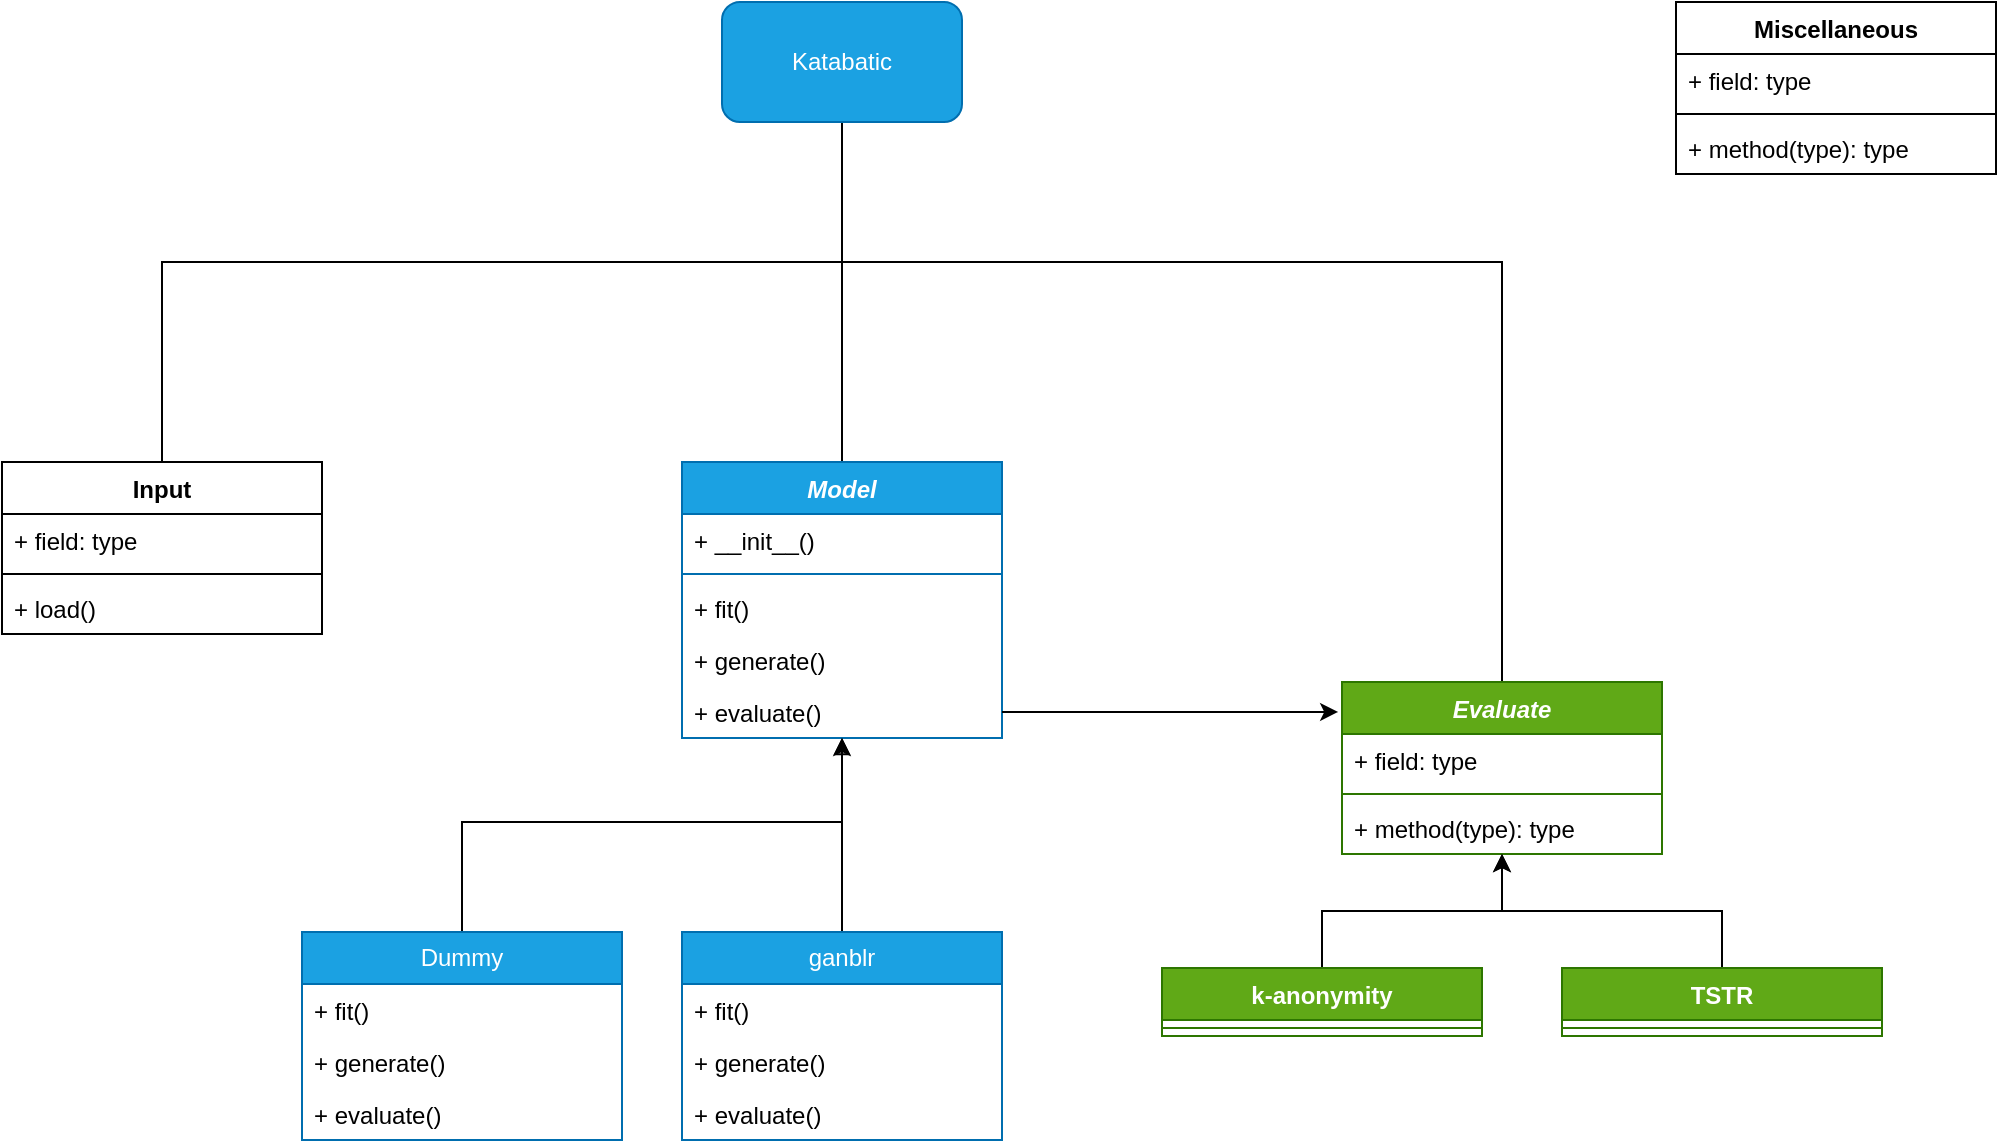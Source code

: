 <mxfile version="22.1.16" type="device">
  <diagram name="Page-1" id="i7JvG8cdJ4gOSr7KXsND">
    <mxGraphModel dx="1916" dy="782" grid="1" gridSize="10" guides="1" tooltips="1" connect="1" arrows="1" fold="1" page="1" pageScale="1" pageWidth="827" pageHeight="1169" math="0" shadow="0">
      <root>
        <mxCell id="0" />
        <mxCell id="1" parent="0" />
        <mxCell id="h7CgvVcbh0DsF7qusyyb-1" style="edgeStyle=orthogonalEdgeStyle;rounded=0;orthogonalLoop=1;jettySize=auto;html=1;entryX=0.5;entryY=0;entryDx=0;entryDy=0;endArrow=none;endFill=0;" parent="1" source="XJmU0kUThvejPJpiqxQQ-1" target="XJmU0kUThvejPJpiqxQQ-2" edge="1">
          <mxGeometry relative="1" as="geometry" />
        </mxCell>
        <mxCell id="h7CgvVcbh0DsF7qusyyb-2" style="edgeStyle=orthogonalEdgeStyle;rounded=0;orthogonalLoop=1;jettySize=auto;html=1;endArrow=none;endFill=0;" parent="1" source="XJmU0kUThvejPJpiqxQQ-1" target="XJmU0kUThvejPJpiqxQQ-10" edge="1">
          <mxGeometry relative="1" as="geometry">
            <Array as="points">
              <mxPoint x="410" y="250" />
              <mxPoint x="70" y="250" />
            </Array>
          </mxGeometry>
        </mxCell>
        <mxCell id="h7CgvVcbh0DsF7qusyyb-3" style="edgeStyle=orthogonalEdgeStyle;rounded=0;orthogonalLoop=1;jettySize=auto;html=1;entryX=0.5;entryY=0;entryDx=0;entryDy=0;endArrow=none;endFill=0;" parent="1" source="XJmU0kUThvejPJpiqxQQ-1" target="XJmU0kUThvejPJpiqxQQ-6" edge="1">
          <mxGeometry relative="1" as="geometry">
            <Array as="points">
              <mxPoint x="410" y="250" />
              <mxPoint x="740" y="250" />
            </Array>
          </mxGeometry>
        </mxCell>
        <mxCell id="XJmU0kUThvejPJpiqxQQ-1" value="Katabatic" style="rounded=1;whiteSpace=wrap;html=1;fillColor=#1ba1e2;strokeColor=#006EAF;fontColor=#ffffff;" parent="1" vertex="1">
          <mxGeometry x="350" y="120" width="120" height="60" as="geometry" />
        </mxCell>
        <mxCell id="XJmU0kUThvejPJpiqxQQ-2" value="&lt;i&gt;Model&lt;/i&gt;" style="swimlane;fontStyle=1;align=center;verticalAlign=top;childLayout=stackLayout;horizontal=1;startSize=26;horizontalStack=0;resizeParent=1;resizeParentMax=0;resizeLast=0;collapsible=1;marginBottom=0;whiteSpace=wrap;html=1;fillColor=#1ba1e2;fontColor=#ffffff;strokeColor=#006EAF;" parent="1" vertex="1">
          <mxGeometry x="330" y="350" width="160" height="138" as="geometry" />
        </mxCell>
        <mxCell id="XJmU0kUThvejPJpiqxQQ-3" value="+ __init__()" style="text;strokeColor=none;fillColor=none;align=left;verticalAlign=top;spacingLeft=4;spacingRight=4;overflow=hidden;rotatable=0;points=[[0,0.5],[1,0.5]];portConstraint=eastwest;whiteSpace=wrap;html=1;" parent="XJmU0kUThvejPJpiqxQQ-2" vertex="1">
          <mxGeometry y="26" width="160" height="26" as="geometry" />
        </mxCell>
        <mxCell id="XJmU0kUThvejPJpiqxQQ-4" value="" style="line;strokeWidth=1;fillColor=none;align=left;verticalAlign=middle;spacingTop=-1;spacingLeft=3;spacingRight=3;rotatable=0;labelPosition=right;points=[];portConstraint=eastwest;strokeColor=inherit;" parent="XJmU0kUThvejPJpiqxQQ-2" vertex="1">
          <mxGeometry y="52" width="160" height="8" as="geometry" />
        </mxCell>
        <mxCell id="XJmU0kUThvejPJpiqxQQ-5" value="+ fit()" style="text;strokeColor=none;fillColor=none;align=left;verticalAlign=top;spacingLeft=4;spacingRight=4;overflow=hidden;rotatable=0;points=[[0,0.5],[1,0.5]];portConstraint=eastwest;whiteSpace=wrap;html=1;" parent="XJmU0kUThvejPJpiqxQQ-2" vertex="1">
          <mxGeometry y="60" width="160" height="26" as="geometry" />
        </mxCell>
        <mxCell id="7RvZ6ujfD1toi3vZn5ir-1" value="+ generate()" style="text;strokeColor=none;fillColor=none;align=left;verticalAlign=top;spacingLeft=4;spacingRight=4;overflow=hidden;rotatable=0;points=[[0,0.5],[1,0.5]];portConstraint=eastwest;whiteSpace=wrap;html=1;" vertex="1" parent="XJmU0kUThvejPJpiqxQQ-2">
          <mxGeometry y="86" width="160" height="26" as="geometry" />
        </mxCell>
        <mxCell id="7RvZ6ujfD1toi3vZn5ir-2" value="+ evaluate()" style="text;strokeColor=none;fillColor=none;align=left;verticalAlign=top;spacingLeft=4;spacingRight=4;overflow=hidden;rotatable=0;points=[[0,0.5],[1,0.5]];portConstraint=eastwest;whiteSpace=wrap;html=1;" vertex="1" parent="XJmU0kUThvejPJpiqxQQ-2">
          <mxGeometry y="112" width="160" height="26" as="geometry" />
        </mxCell>
        <mxCell id="XJmU0kUThvejPJpiqxQQ-6" value="&lt;i&gt;Evaluate&lt;/i&gt;" style="swimlane;fontStyle=1;align=center;verticalAlign=top;childLayout=stackLayout;horizontal=1;startSize=26;horizontalStack=0;resizeParent=1;resizeParentMax=0;resizeLast=0;collapsible=1;marginBottom=0;whiteSpace=wrap;html=1;fillColor=#60a917;fontColor=#ffffff;strokeColor=#2D7600;" parent="1" vertex="1">
          <mxGeometry x="660" y="460" width="160" height="86" as="geometry" />
        </mxCell>
        <mxCell id="XJmU0kUThvejPJpiqxQQ-7" value="+ field: type" style="text;strokeColor=none;fillColor=none;align=left;verticalAlign=top;spacingLeft=4;spacingRight=4;overflow=hidden;rotatable=0;points=[[0,0.5],[1,0.5]];portConstraint=eastwest;whiteSpace=wrap;html=1;" parent="XJmU0kUThvejPJpiqxQQ-6" vertex="1">
          <mxGeometry y="26" width="160" height="26" as="geometry" />
        </mxCell>
        <mxCell id="XJmU0kUThvejPJpiqxQQ-8" value="" style="line;strokeWidth=1;fillColor=none;align=left;verticalAlign=middle;spacingTop=-1;spacingLeft=3;spacingRight=3;rotatable=0;labelPosition=right;points=[];portConstraint=eastwest;strokeColor=inherit;" parent="XJmU0kUThvejPJpiqxQQ-6" vertex="1">
          <mxGeometry y="52" width="160" height="8" as="geometry" />
        </mxCell>
        <mxCell id="XJmU0kUThvejPJpiqxQQ-9" value="+ method(type): type" style="text;strokeColor=none;fillColor=none;align=left;verticalAlign=top;spacingLeft=4;spacingRight=4;overflow=hidden;rotatable=0;points=[[0,0.5],[1,0.5]];portConstraint=eastwest;whiteSpace=wrap;html=1;" parent="XJmU0kUThvejPJpiqxQQ-6" vertex="1">
          <mxGeometry y="60" width="160" height="26" as="geometry" />
        </mxCell>
        <mxCell id="XJmU0kUThvejPJpiqxQQ-10" value="Input" style="swimlane;fontStyle=1;align=center;verticalAlign=top;childLayout=stackLayout;horizontal=1;startSize=26;horizontalStack=0;resizeParent=1;resizeParentMax=0;resizeLast=0;collapsible=1;marginBottom=0;whiteSpace=wrap;html=1;" parent="1" vertex="1">
          <mxGeometry x="-10" y="350" width="160" height="86" as="geometry" />
        </mxCell>
        <mxCell id="XJmU0kUThvejPJpiqxQQ-11" value="+ field: type" style="text;strokeColor=none;fillColor=none;align=left;verticalAlign=top;spacingLeft=4;spacingRight=4;overflow=hidden;rotatable=0;points=[[0,0.5],[1,0.5]];portConstraint=eastwest;whiteSpace=wrap;html=1;" parent="XJmU0kUThvejPJpiqxQQ-10" vertex="1">
          <mxGeometry y="26" width="160" height="26" as="geometry" />
        </mxCell>
        <mxCell id="XJmU0kUThvejPJpiqxQQ-12" value="" style="line;strokeWidth=1;fillColor=none;align=left;verticalAlign=middle;spacingTop=-1;spacingLeft=3;spacingRight=3;rotatable=0;labelPosition=right;points=[];portConstraint=eastwest;strokeColor=inherit;" parent="XJmU0kUThvejPJpiqxQQ-10" vertex="1">
          <mxGeometry y="52" width="160" height="8" as="geometry" />
        </mxCell>
        <mxCell id="XJmU0kUThvejPJpiqxQQ-13" value="+ load()" style="text;strokeColor=none;fillColor=none;align=left;verticalAlign=top;spacingLeft=4;spacingRight=4;overflow=hidden;rotatable=0;points=[[0,0.5],[1,0.5]];portConstraint=eastwest;whiteSpace=wrap;html=1;" parent="XJmU0kUThvejPJpiqxQQ-10" vertex="1">
          <mxGeometry y="60" width="160" height="26" as="geometry" />
        </mxCell>
        <mxCell id="XJmU0kUThvejPJpiqxQQ-14" value="Miscellaneous" style="swimlane;fontStyle=1;align=center;verticalAlign=top;childLayout=stackLayout;horizontal=1;startSize=26;horizontalStack=0;resizeParent=1;resizeParentMax=0;resizeLast=0;collapsible=1;marginBottom=0;whiteSpace=wrap;html=1;" parent="1" vertex="1">
          <mxGeometry x="827" y="120" width="160" height="86" as="geometry" />
        </mxCell>
        <mxCell id="XJmU0kUThvejPJpiqxQQ-15" value="+ field: type" style="text;strokeColor=none;fillColor=none;align=left;verticalAlign=top;spacingLeft=4;spacingRight=4;overflow=hidden;rotatable=0;points=[[0,0.5],[1,0.5]];portConstraint=eastwest;whiteSpace=wrap;html=1;" parent="XJmU0kUThvejPJpiqxQQ-14" vertex="1">
          <mxGeometry y="26" width="160" height="26" as="geometry" />
        </mxCell>
        <mxCell id="XJmU0kUThvejPJpiqxQQ-16" value="" style="line;strokeWidth=1;fillColor=none;align=left;verticalAlign=middle;spacingTop=-1;spacingLeft=3;spacingRight=3;rotatable=0;labelPosition=right;points=[];portConstraint=eastwest;strokeColor=inherit;" parent="XJmU0kUThvejPJpiqxQQ-14" vertex="1">
          <mxGeometry y="52" width="160" height="8" as="geometry" />
        </mxCell>
        <mxCell id="XJmU0kUThvejPJpiqxQQ-17" value="+ method(type): type" style="text;strokeColor=none;fillColor=none;align=left;verticalAlign=top;spacingLeft=4;spacingRight=4;overflow=hidden;rotatable=0;points=[[0,0.5],[1,0.5]];portConstraint=eastwest;whiteSpace=wrap;html=1;" parent="XJmU0kUThvejPJpiqxQQ-14" vertex="1">
          <mxGeometry y="60" width="160" height="26" as="geometry" />
        </mxCell>
        <mxCell id="7RvZ6ujfD1toi3vZn5ir-8" style="edgeStyle=orthogonalEdgeStyle;rounded=0;orthogonalLoop=1;jettySize=auto;html=1;exitX=0.5;exitY=0;exitDx=0;exitDy=0;endArrow=block;endFill=0;" edge="1" parent="1" source="7RvZ6ujfD1toi3vZn5ir-3" target="XJmU0kUThvejPJpiqxQQ-2">
          <mxGeometry relative="1" as="geometry" />
        </mxCell>
        <mxCell id="7RvZ6ujfD1toi3vZn5ir-3" value="ganblr" style="swimlane;fontStyle=0;childLayout=stackLayout;horizontal=1;startSize=26;fillColor=#1ba1e2;horizontalStack=0;resizeParent=1;resizeParentMax=0;resizeLast=0;collapsible=1;marginBottom=0;whiteSpace=wrap;html=1;fontColor=#ffffff;strokeColor=#006EAF;" vertex="1" parent="1">
          <mxGeometry x="330" y="585" width="160" height="104" as="geometry" />
        </mxCell>
        <mxCell id="7RvZ6ujfD1toi3vZn5ir-4" value="+ fit()" style="text;strokeColor=none;fillColor=none;align=left;verticalAlign=top;spacingLeft=4;spacingRight=4;overflow=hidden;rotatable=0;points=[[0,0.5],[1,0.5]];portConstraint=eastwest;whiteSpace=wrap;html=1;" vertex="1" parent="7RvZ6ujfD1toi3vZn5ir-3">
          <mxGeometry y="26" width="160" height="26" as="geometry" />
        </mxCell>
        <mxCell id="7RvZ6ujfD1toi3vZn5ir-5" value="+ generate()" style="text;strokeColor=none;fillColor=none;align=left;verticalAlign=top;spacingLeft=4;spacingRight=4;overflow=hidden;rotatable=0;points=[[0,0.5],[1,0.5]];portConstraint=eastwest;whiteSpace=wrap;html=1;" vertex="1" parent="7RvZ6ujfD1toi3vZn5ir-3">
          <mxGeometry y="52" width="160" height="26" as="geometry" />
        </mxCell>
        <mxCell id="7RvZ6ujfD1toi3vZn5ir-6" value="+ evaluate()" style="text;strokeColor=none;fillColor=none;align=left;verticalAlign=top;spacingLeft=4;spacingRight=4;overflow=hidden;rotatable=0;points=[[0,0.5],[1,0.5]];portConstraint=eastwest;whiteSpace=wrap;html=1;" vertex="1" parent="7RvZ6ujfD1toi3vZn5ir-3">
          <mxGeometry y="78" width="160" height="26" as="geometry" />
        </mxCell>
        <mxCell id="7RvZ6ujfD1toi3vZn5ir-9" style="edgeStyle=orthogonalEdgeStyle;rounded=0;orthogonalLoop=1;jettySize=auto;html=1;exitX=1;exitY=0.5;exitDx=0;exitDy=0;entryX=-0.012;entryY=0.174;entryDx=0;entryDy=0;entryPerimeter=0;" edge="1" parent="1" source="7RvZ6ujfD1toi3vZn5ir-2" target="XJmU0kUThvejPJpiqxQQ-6">
          <mxGeometry relative="1" as="geometry" />
        </mxCell>
        <mxCell id="7RvZ6ujfD1toi3vZn5ir-14" style="edgeStyle=orthogonalEdgeStyle;rounded=0;orthogonalLoop=1;jettySize=auto;html=1;exitX=0.5;exitY=0;exitDx=0;exitDy=0;" edge="1" parent="1" source="7RvZ6ujfD1toi3vZn5ir-10" target="XJmU0kUThvejPJpiqxQQ-6">
          <mxGeometry relative="1" as="geometry" />
        </mxCell>
        <mxCell id="7RvZ6ujfD1toi3vZn5ir-10" value="k-anonymity" style="swimlane;fontStyle=1;align=center;verticalAlign=top;childLayout=stackLayout;horizontal=1;startSize=26;horizontalStack=0;resizeParent=1;resizeParentMax=0;resizeLast=0;collapsible=1;marginBottom=0;whiteSpace=wrap;html=1;fillColor=#60a917;fontColor=#ffffff;strokeColor=#2D7600;" vertex="1" parent="1">
          <mxGeometry x="570" y="603" width="160" height="34" as="geometry" />
        </mxCell>
        <mxCell id="7RvZ6ujfD1toi3vZn5ir-12" value="" style="line;strokeWidth=1;fillColor=none;align=left;verticalAlign=middle;spacingTop=-1;spacingLeft=3;spacingRight=3;rotatable=0;labelPosition=right;points=[];portConstraint=eastwest;strokeColor=inherit;" vertex="1" parent="7RvZ6ujfD1toi3vZn5ir-10">
          <mxGeometry y="26" width="160" height="8" as="geometry" />
        </mxCell>
        <mxCell id="7RvZ6ujfD1toi3vZn5ir-17" style="edgeStyle=orthogonalEdgeStyle;rounded=0;orthogonalLoop=1;jettySize=auto;html=1;exitX=0.5;exitY=0;exitDx=0;exitDy=0;" edge="1" parent="1" source="7RvZ6ujfD1toi3vZn5ir-15" target="XJmU0kUThvejPJpiqxQQ-6">
          <mxGeometry relative="1" as="geometry" />
        </mxCell>
        <mxCell id="7RvZ6ujfD1toi3vZn5ir-15" value="TSTR" style="swimlane;fontStyle=1;align=center;verticalAlign=top;childLayout=stackLayout;horizontal=1;startSize=26;horizontalStack=0;resizeParent=1;resizeParentMax=0;resizeLast=0;collapsible=1;marginBottom=0;whiteSpace=wrap;html=1;fillColor=#60a917;fontColor=#ffffff;strokeColor=#2D7600;" vertex="1" parent="1">
          <mxGeometry x="770" y="603" width="160" height="34" as="geometry" />
        </mxCell>
        <mxCell id="7RvZ6ujfD1toi3vZn5ir-16" value="" style="line;strokeWidth=1;fillColor=none;align=left;verticalAlign=middle;spacingTop=-1;spacingLeft=3;spacingRight=3;rotatable=0;labelPosition=right;points=[];portConstraint=eastwest;strokeColor=inherit;" vertex="1" parent="7RvZ6ujfD1toi3vZn5ir-15">
          <mxGeometry y="26" width="160" height="8" as="geometry" />
        </mxCell>
        <mxCell id="7RvZ6ujfD1toi3vZn5ir-24" style="edgeStyle=orthogonalEdgeStyle;rounded=0;orthogonalLoop=1;jettySize=auto;html=1;" edge="1" parent="1" source="7RvZ6ujfD1toi3vZn5ir-18" target="XJmU0kUThvejPJpiqxQQ-2">
          <mxGeometry relative="1" as="geometry">
            <Array as="points">
              <mxPoint x="220" y="530" />
              <mxPoint x="410" y="530" />
            </Array>
          </mxGeometry>
        </mxCell>
        <mxCell id="7RvZ6ujfD1toi3vZn5ir-18" value="Dummy" style="swimlane;fontStyle=0;childLayout=stackLayout;horizontal=1;startSize=26;fillColor=#1ba1e2;horizontalStack=0;resizeParent=1;resizeParentMax=0;resizeLast=0;collapsible=1;marginBottom=0;whiteSpace=wrap;html=1;fontColor=#ffffff;strokeColor=#006EAF;" vertex="1" parent="1">
          <mxGeometry x="140" y="585" width="160" height="104" as="geometry" />
        </mxCell>
        <mxCell id="7RvZ6ujfD1toi3vZn5ir-19" value="+ fit()" style="text;strokeColor=none;fillColor=none;align=left;verticalAlign=top;spacingLeft=4;spacingRight=4;overflow=hidden;rotatable=0;points=[[0,0.5],[1,0.5]];portConstraint=eastwest;whiteSpace=wrap;html=1;" vertex="1" parent="7RvZ6ujfD1toi3vZn5ir-18">
          <mxGeometry y="26" width="160" height="26" as="geometry" />
        </mxCell>
        <mxCell id="7RvZ6ujfD1toi3vZn5ir-20" value="+ generate()" style="text;strokeColor=none;fillColor=none;align=left;verticalAlign=top;spacingLeft=4;spacingRight=4;overflow=hidden;rotatable=0;points=[[0,0.5],[1,0.5]];portConstraint=eastwest;whiteSpace=wrap;html=1;" vertex="1" parent="7RvZ6ujfD1toi3vZn5ir-18">
          <mxGeometry y="52" width="160" height="26" as="geometry" />
        </mxCell>
        <mxCell id="7RvZ6ujfD1toi3vZn5ir-21" value="+ evaluate()" style="text;strokeColor=none;fillColor=none;align=left;verticalAlign=top;spacingLeft=4;spacingRight=4;overflow=hidden;rotatable=0;points=[[0,0.5],[1,0.5]];portConstraint=eastwest;whiteSpace=wrap;html=1;" vertex="1" parent="7RvZ6ujfD1toi3vZn5ir-18">
          <mxGeometry y="78" width="160" height="26" as="geometry" />
        </mxCell>
      </root>
    </mxGraphModel>
  </diagram>
</mxfile>
